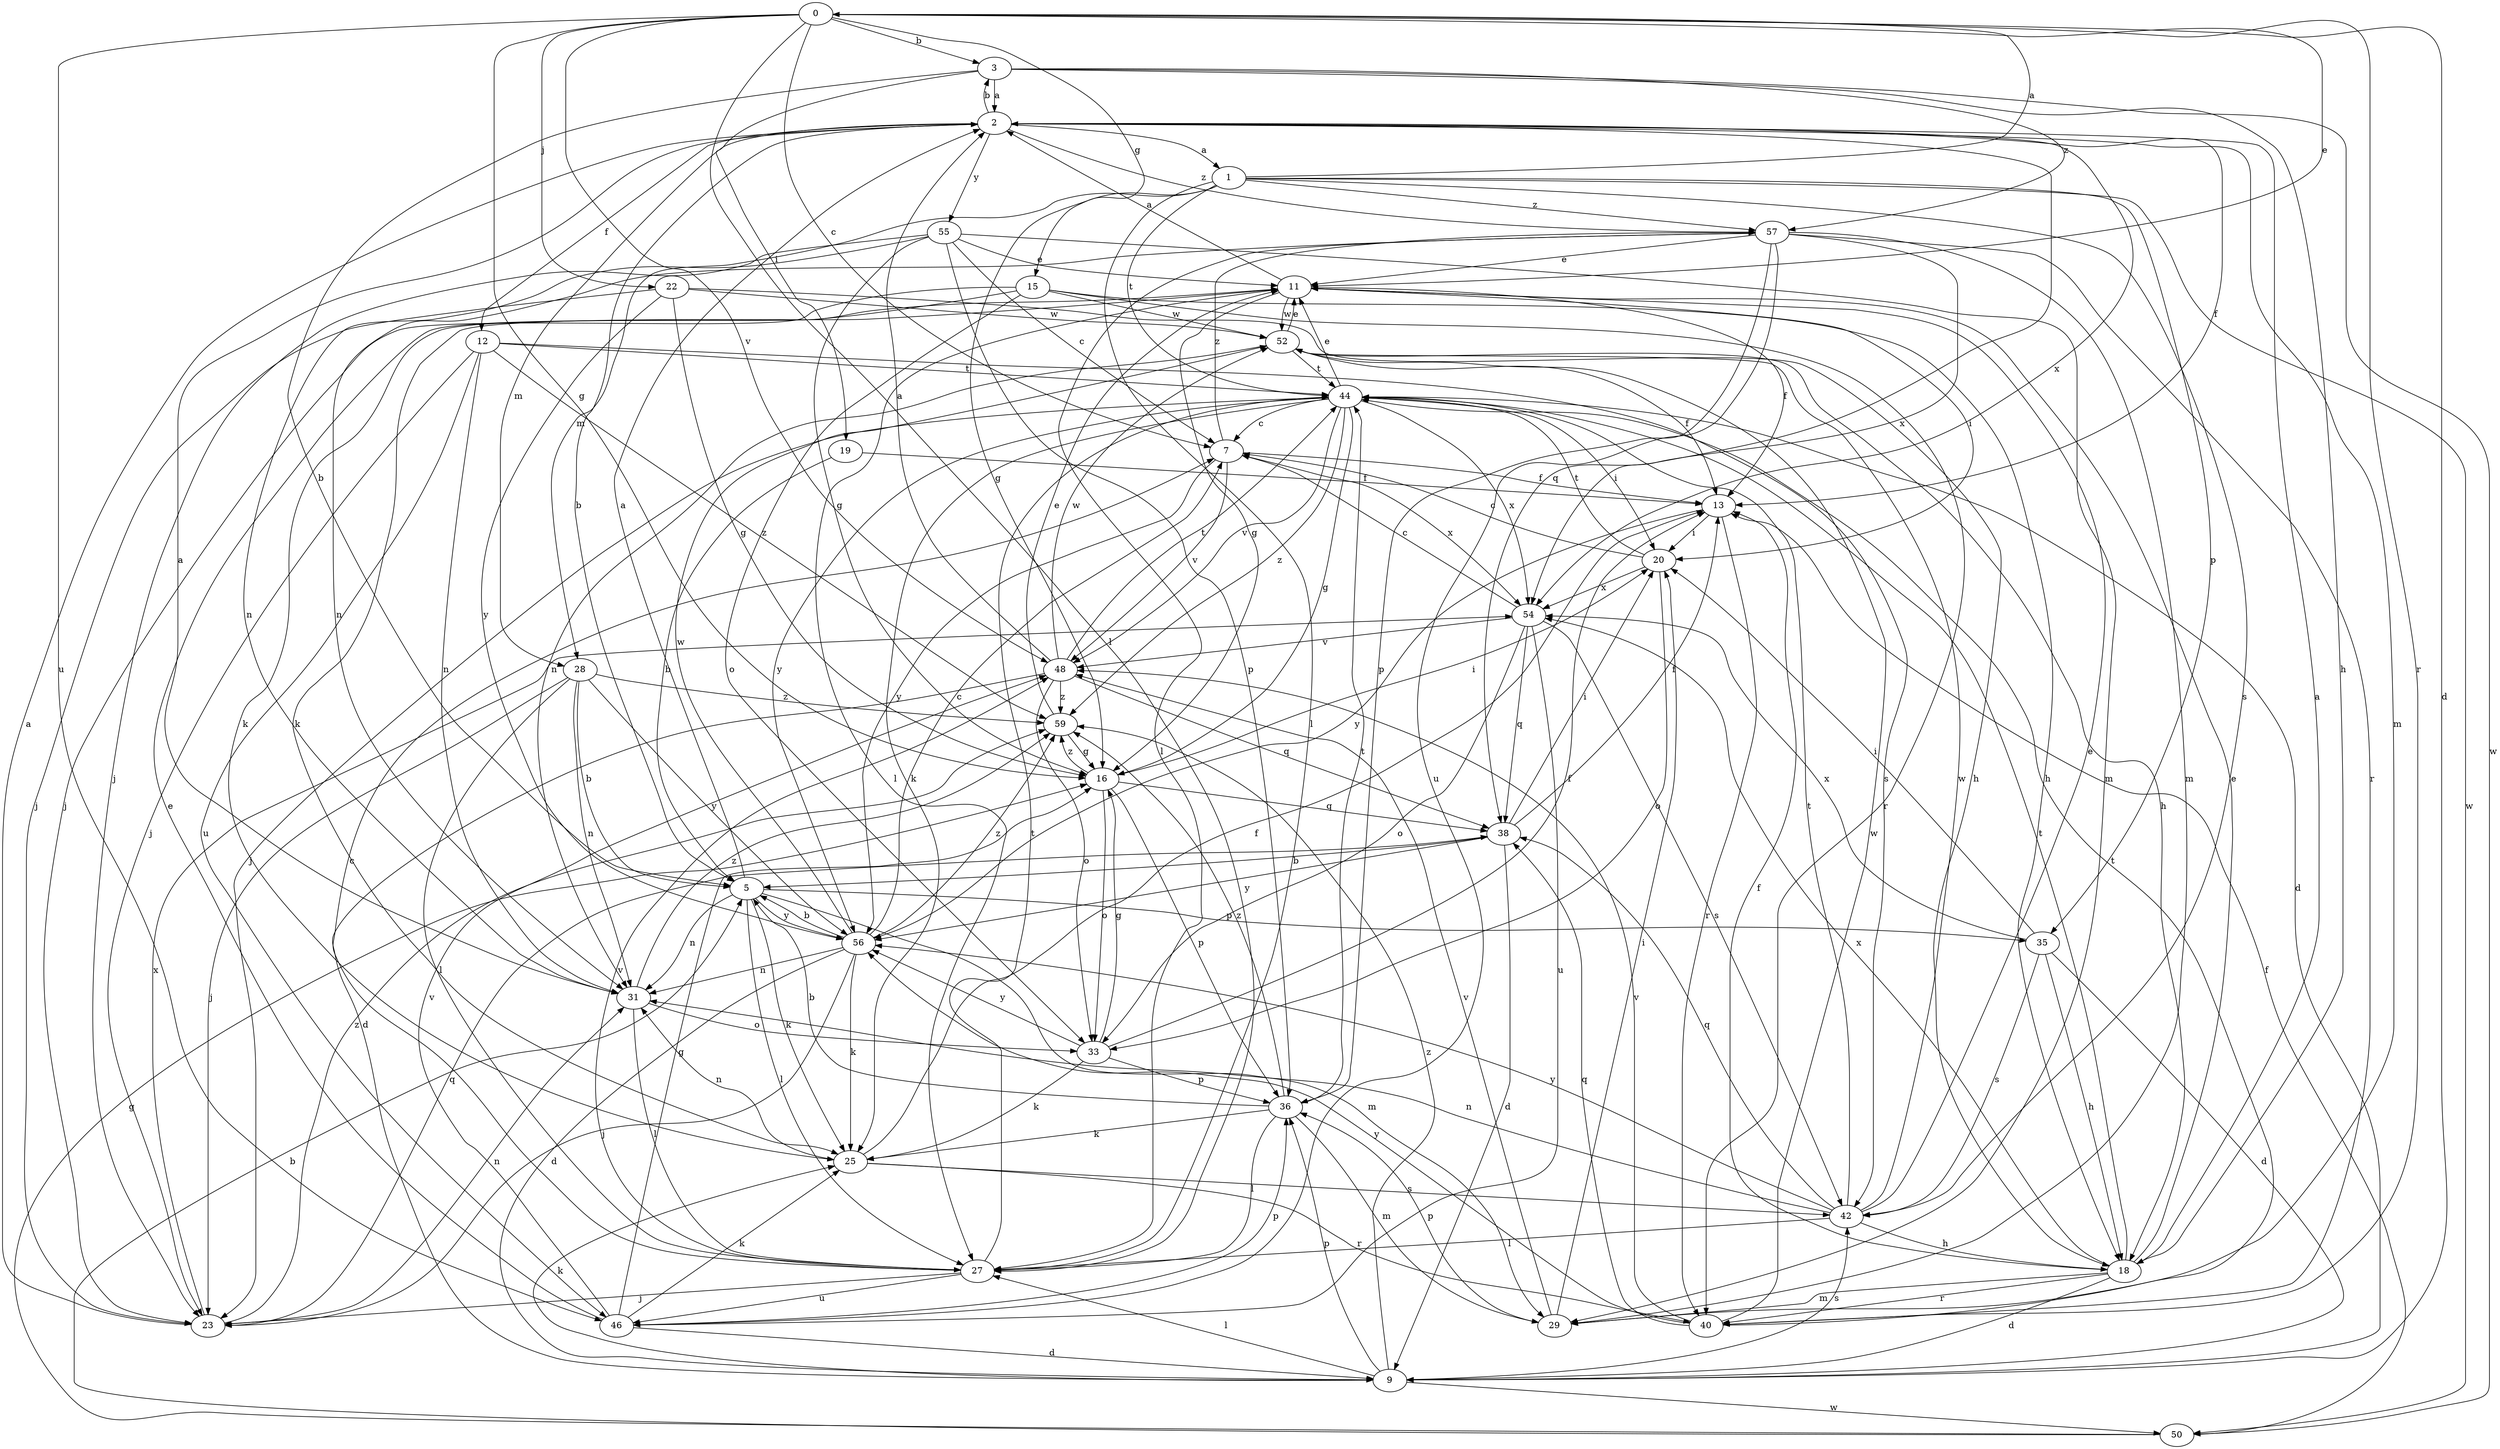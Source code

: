 strict digraph  {
0;
1;
2;
3;
5;
7;
9;
11;
12;
13;
15;
16;
18;
19;
20;
22;
23;
25;
27;
28;
29;
31;
33;
35;
36;
38;
40;
42;
44;
46;
48;
50;
52;
54;
55;
56;
57;
59;
0 -> 3  [label=b];
0 -> 7  [label=c];
0 -> 9  [label=d];
0 -> 11  [label=e];
0 -> 15  [label=g];
0 -> 16  [label=g];
0 -> 22  [label=j];
0 -> 27  [label=l];
0 -> 40  [label=r];
0 -> 46  [label=u];
0 -> 48  [label=v];
1 -> 0  [label=a];
1 -> 16  [label=g];
1 -> 27  [label=l];
1 -> 28  [label=m];
1 -> 35  [label=p];
1 -> 42  [label=s];
1 -> 44  [label=t];
1 -> 50  [label=w];
1 -> 57  [label=z];
2 -> 1  [label=a];
2 -> 3  [label=b];
2 -> 5  [label=b];
2 -> 12  [label=f];
2 -> 13  [label=f];
2 -> 28  [label=m];
2 -> 29  [label=m];
2 -> 38  [label=q];
2 -> 54  [label=x];
2 -> 55  [label=y];
2 -> 57  [label=z];
3 -> 2  [label=a];
3 -> 5  [label=b];
3 -> 18  [label=h];
3 -> 19  [label=i];
3 -> 50  [label=w];
3 -> 57  [label=z];
5 -> 2  [label=a];
5 -> 25  [label=k];
5 -> 27  [label=l];
5 -> 29  [label=m];
5 -> 31  [label=n];
5 -> 35  [label=p];
5 -> 56  [label=y];
7 -> 13  [label=f];
7 -> 48  [label=v];
7 -> 54  [label=x];
7 -> 56  [label=y];
7 -> 57  [label=z];
9 -> 25  [label=k];
9 -> 27  [label=l];
9 -> 36  [label=p];
9 -> 42  [label=s];
9 -> 50  [label=w];
9 -> 59  [label=z];
11 -> 2  [label=a];
11 -> 13  [label=f];
11 -> 16  [label=g];
11 -> 20  [label=i];
11 -> 25  [label=k];
11 -> 27  [label=l];
11 -> 52  [label=w];
12 -> 23  [label=j];
12 -> 31  [label=n];
12 -> 42  [label=s];
12 -> 44  [label=t];
12 -> 46  [label=u];
12 -> 59  [label=z];
13 -> 20  [label=i];
13 -> 40  [label=r];
13 -> 56  [label=y];
15 -> 18  [label=h];
15 -> 23  [label=j];
15 -> 25  [label=k];
15 -> 33  [label=o];
15 -> 40  [label=r];
15 -> 52  [label=w];
16 -> 20  [label=i];
16 -> 33  [label=o];
16 -> 36  [label=p];
16 -> 38  [label=q];
16 -> 59  [label=z];
18 -> 2  [label=a];
18 -> 9  [label=d];
18 -> 11  [label=e];
18 -> 13  [label=f];
18 -> 29  [label=m];
18 -> 40  [label=r];
18 -> 44  [label=t];
18 -> 54  [label=x];
19 -> 5  [label=b];
19 -> 13  [label=f];
20 -> 7  [label=c];
20 -> 33  [label=o];
20 -> 44  [label=t];
20 -> 54  [label=x];
22 -> 16  [label=g];
22 -> 18  [label=h];
22 -> 23  [label=j];
22 -> 52  [label=w];
22 -> 56  [label=y];
23 -> 2  [label=a];
23 -> 31  [label=n];
23 -> 38  [label=q];
23 -> 54  [label=x];
23 -> 59  [label=z];
25 -> 13  [label=f];
25 -> 31  [label=n];
25 -> 40  [label=r];
25 -> 42  [label=s];
27 -> 7  [label=c];
27 -> 23  [label=j];
27 -> 44  [label=t];
27 -> 46  [label=u];
27 -> 48  [label=v];
28 -> 5  [label=b];
28 -> 23  [label=j];
28 -> 27  [label=l];
28 -> 31  [label=n];
28 -> 56  [label=y];
28 -> 59  [label=z];
29 -> 20  [label=i];
29 -> 36  [label=p];
29 -> 48  [label=v];
31 -> 2  [label=a];
31 -> 27  [label=l];
31 -> 33  [label=o];
31 -> 59  [label=z];
33 -> 13  [label=f];
33 -> 16  [label=g];
33 -> 25  [label=k];
33 -> 36  [label=p];
33 -> 56  [label=y];
35 -> 9  [label=d];
35 -> 18  [label=h];
35 -> 20  [label=i];
35 -> 42  [label=s];
35 -> 54  [label=x];
36 -> 5  [label=b];
36 -> 25  [label=k];
36 -> 27  [label=l];
36 -> 29  [label=m];
36 -> 44  [label=t];
36 -> 59  [label=z];
38 -> 5  [label=b];
38 -> 9  [label=d];
38 -> 13  [label=f];
38 -> 20  [label=i];
38 -> 56  [label=y];
40 -> 38  [label=q];
40 -> 44  [label=t];
40 -> 48  [label=v];
40 -> 52  [label=w];
40 -> 56  [label=y];
42 -> 11  [label=e];
42 -> 18  [label=h];
42 -> 27  [label=l];
42 -> 31  [label=n];
42 -> 38  [label=q];
42 -> 44  [label=t];
42 -> 52  [label=w];
42 -> 56  [label=y];
44 -> 7  [label=c];
44 -> 9  [label=d];
44 -> 11  [label=e];
44 -> 16  [label=g];
44 -> 20  [label=i];
44 -> 23  [label=j];
44 -> 25  [label=k];
44 -> 48  [label=v];
44 -> 54  [label=x];
44 -> 56  [label=y];
44 -> 59  [label=z];
46 -> 9  [label=d];
46 -> 11  [label=e];
46 -> 16  [label=g];
46 -> 25  [label=k];
46 -> 36  [label=p];
46 -> 48  [label=v];
48 -> 2  [label=a];
48 -> 9  [label=d];
48 -> 33  [label=o];
48 -> 38  [label=q];
48 -> 44  [label=t];
48 -> 52  [label=w];
48 -> 59  [label=z];
50 -> 5  [label=b];
50 -> 13  [label=f];
50 -> 16  [label=g];
52 -> 11  [label=e];
52 -> 13  [label=f];
52 -> 18  [label=h];
52 -> 31  [label=n];
52 -> 44  [label=t];
54 -> 7  [label=c];
54 -> 33  [label=o];
54 -> 38  [label=q];
54 -> 42  [label=s];
54 -> 46  [label=u];
54 -> 48  [label=v];
55 -> 7  [label=c];
55 -> 11  [label=e];
55 -> 16  [label=g];
55 -> 23  [label=j];
55 -> 29  [label=m];
55 -> 31  [label=n];
55 -> 36  [label=p];
56 -> 5  [label=b];
56 -> 7  [label=c];
56 -> 9  [label=d];
56 -> 23  [label=j];
56 -> 25  [label=k];
56 -> 31  [label=n];
56 -> 52  [label=w];
56 -> 59  [label=z];
57 -> 11  [label=e];
57 -> 27  [label=l];
57 -> 29  [label=m];
57 -> 31  [label=n];
57 -> 36  [label=p];
57 -> 40  [label=r];
57 -> 46  [label=u];
57 -> 54  [label=x];
59 -> 11  [label=e];
59 -> 16  [label=g];
}

